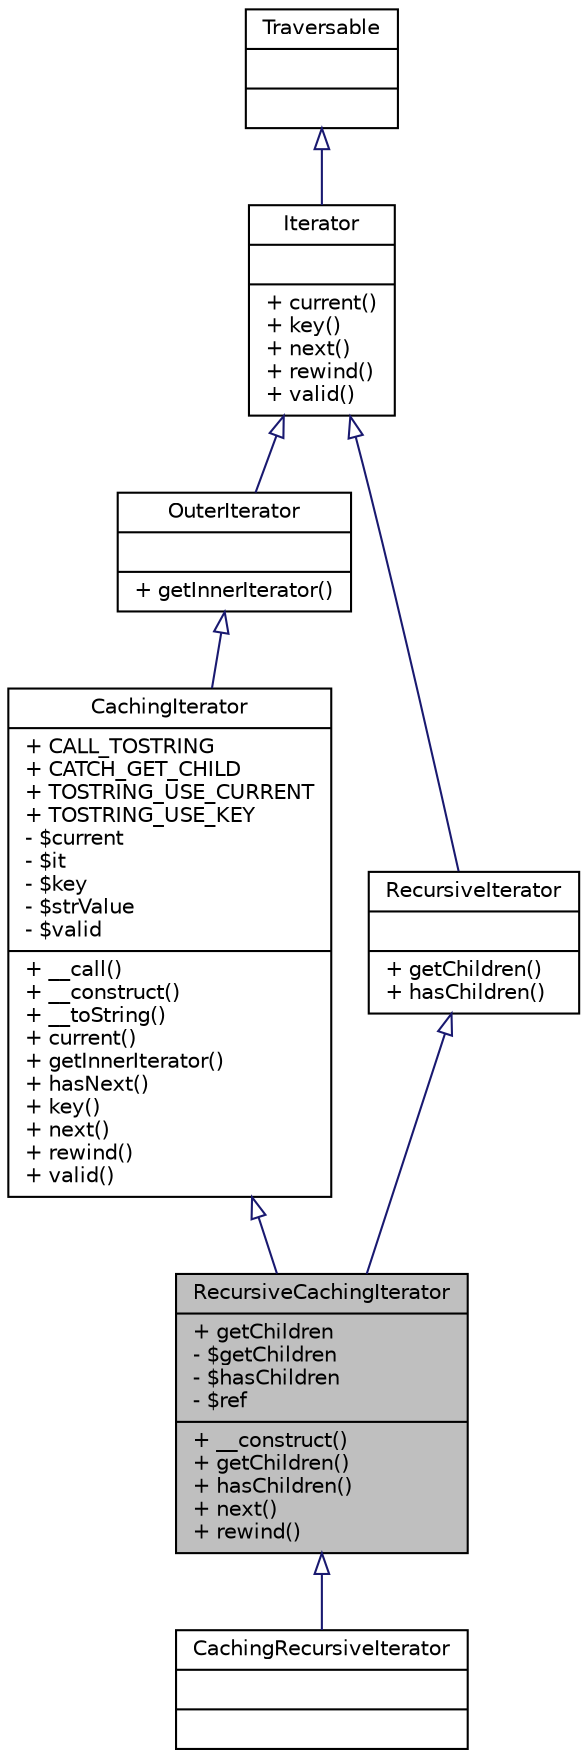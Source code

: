 digraph "RecursiveCachingIterator"
{
  edge [fontname="Helvetica",fontsize="10",labelfontname="Helvetica",labelfontsize="10"];
  node [fontname="Helvetica",fontsize="10",shape=record];
  Node1 [label="{RecursiveCachingIterator\n|+ getChildren\l- $getChildren\l- $hasChildren\l- $ref\l|+ __construct()\l+ getChildren()\l+ hasChildren()\l+ next()\l+ rewind()\l}",height=0.2,width=0.4,color="black", fillcolor="grey75", style="filled" fontcolor="black"];
  Node2 -> Node1 [dir="back",color="midnightblue",fontsize="10",style="solid",arrowtail="onormal",fontname="Helvetica"];
  Node2 [label="{CachingIterator\n|+ CALL_TOSTRING\l+ CATCH_GET_CHILD\l+ TOSTRING_USE_CURRENT\l+ TOSTRING_USE_KEY\l- $current\l- $it\l- $key\l- $strValue\l- $valid\l|+ __call()\l+ __construct()\l+ __toString()\l+ current()\l+ getInnerIterator()\l+ hasNext()\l+ key()\l+ next()\l+ rewind()\l+ valid()\l}",height=0.2,width=0.4,color="black", fillcolor="white", style="filled",URL="$classCachingIterator.html",tooltip="Cached iteration over another Iterator. "];
  Node3 -> Node2 [dir="back",color="midnightblue",fontsize="10",style="solid",arrowtail="onormal",fontname="Helvetica"];
  Node3 [label="{OuterIterator\n||+ getInnerIterator()\l}",height=0.2,width=0.4,color="black", fillcolor="white", style="filled",URL="$interfaceOuterIterator.html",tooltip="Interface to access the current inner iteraor of iterator wrappers. "];
  Node4 -> Node3 [dir="back",color="midnightblue",fontsize="10",style="solid",arrowtail="onormal",fontname="Helvetica"];
  Node4 [label="{Iterator\n||+ current()\l+ key()\l+ next()\l+ rewind()\l+ valid()\l}",height=0.2,width=0.4,color="black", fillcolor="white", style="filled",URL="$interfaceIterator.html",tooltip="Basic iterator. "];
  Node5 -> Node4 [dir="back",color="midnightblue",fontsize="10",style="solid",arrowtail="onormal",fontname="Helvetica"];
  Node5 [label="{Traversable\n||}",height=0.2,width=0.4,color="black", fillcolor="white", style="filled",URL="$interfaceTraversable.html",tooltip="Interface to detect a class is traversable using foreach. "];
  Node6 -> Node1 [dir="back",color="midnightblue",fontsize="10",style="solid",arrowtail="onormal",fontname="Helvetica"];
  Node6 [label="{RecursiveIterator\n||+ getChildren()\l+ hasChildren()\l}",height=0.2,width=0.4,color="black", fillcolor="white", style="filled",URL="$interfaceRecursiveIterator.html",tooltip="Interface for recursive iteration with RecursiveIteratorIterator. "];
  Node4 -> Node6 [dir="back",color="midnightblue",fontsize="10",style="solid",arrowtail="onormal",fontname="Helvetica"];
  Node1 -> Node7 [dir="back",color="midnightblue",fontsize="10",style="solid",arrowtail="onormal",fontname="Helvetica"];
  Node7 [label="{CachingRecursiveIterator\n||}",height=0.2,width=0.4,color="black", fillcolor="white", style="filled",URL="$classCachingRecursiveIterator.html",tooltip="Compatibility to PHP 5.0. "];
}
